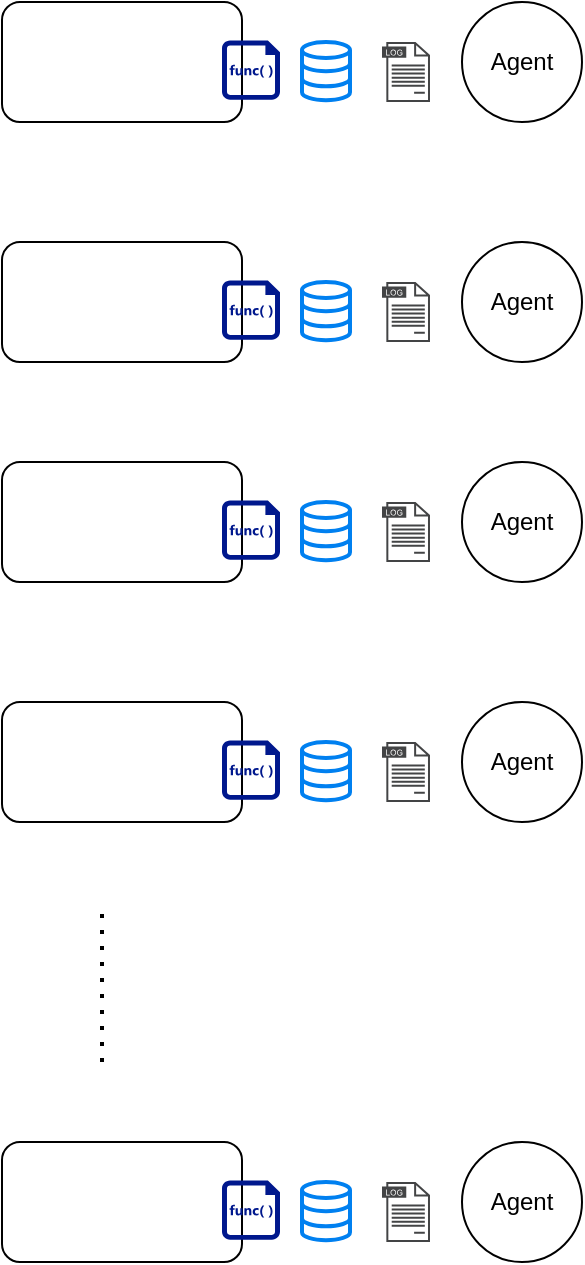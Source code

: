 <mxfile version="22.1.21" type="github">
  <diagram name="Page-1" id="WA7NELbDHmsJ2okj75bz">
    <mxGraphModel dx="2023" dy="1003" grid="1" gridSize="10" guides="1" tooltips="1" connect="1" arrows="1" fold="1" page="1" pageScale="1" pageWidth="850" pageHeight="1100" math="0" shadow="0">
      <root>
        <mxCell id="0" />
        <mxCell id="1" parent="0" />
        <mxCell id="I57YyA47od823e3S-cjP-1" value="" style="rounded=1;whiteSpace=wrap;html=1;" vertex="1" parent="1">
          <mxGeometry x="100" y="270" width="120" height="60" as="geometry" />
        </mxCell>
        <mxCell id="I57YyA47od823e3S-cjP-6" value="" style="html=1;verticalLabelPosition=bottom;align=center;labelBackgroundColor=#ffffff;verticalAlign=top;strokeWidth=2;strokeColor=#0080F0;shadow=0;dashed=0;shape=mxgraph.ios7.icons.data;" vertex="1" parent="1">
          <mxGeometry x="250" y="290" width="24" height="29.1" as="geometry" />
        </mxCell>
        <mxCell id="I57YyA47od823e3S-cjP-7" value="" style="sketch=0;pointerEvents=1;shadow=0;dashed=0;html=1;strokeColor=none;fillColor=#434445;aspect=fixed;labelPosition=center;verticalLabelPosition=bottom;verticalAlign=top;align=center;outlineConnect=0;shape=mxgraph.vvd.log_files;" vertex="1" parent="1">
          <mxGeometry x="290" y="290" width="24" height="30" as="geometry" />
        </mxCell>
        <mxCell id="I57YyA47od823e3S-cjP-9" value="" style="sketch=0;aspect=fixed;pointerEvents=1;shadow=0;dashed=0;html=1;strokeColor=none;labelPosition=center;verticalLabelPosition=bottom;verticalAlign=top;align=center;fillColor=#00188D;shape=mxgraph.mscae.enterprise.code_file" vertex="1" parent="1">
          <mxGeometry x="210" y="289.31" width="29" height="29.59" as="geometry" />
        </mxCell>
        <mxCell id="I57YyA47od823e3S-cjP-10" value="Agent" style="ellipse;whiteSpace=wrap;html=1;aspect=fixed;" vertex="1" parent="1">
          <mxGeometry x="330" y="270" width="60" height="60" as="geometry" />
        </mxCell>
        <mxCell id="I57YyA47od823e3S-cjP-11" value="" style="rounded=1;whiteSpace=wrap;html=1;" vertex="1" parent="1">
          <mxGeometry x="100" y="390" width="120" height="60" as="geometry" />
        </mxCell>
        <mxCell id="I57YyA47od823e3S-cjP-12" value="" style="html=1;verticalLabelPosition=bottom;align=center;labelBackgroundColor=#ffffff;verticalAlign=top;strokeWidth=2;strokeColor=#0080F0;shadow=0;dashed=0;shape=mxgraph.ios7.icons.data;" vertex="1" parent="1">
          <mxGeometry x="250" y="410" width="24" height="29.1" as="geometry" />
        </mxCell>
        <mxCell id="I57YyA47od823e3S-cjP-13" value="" style="sketch=0;pointerEvents=1;shadow=0;dashed=0;html=1;strokeColor=none;fillColor=#434445;aspect=fixed;labelPosition=center;verticalLabelPosition=bottom;verticalAlign=top;align=center;outlineConnect=0;shape=mxgraph.vvd.log_files;" vertex="1" parent="1">
          <mxGeometry x="290" y="410" width="24" height="30" as="geometry" />
        </mxCell>
        <mxCell id="I57YyA47od823e3S-cjP-14" value="" style="sketch=0;aspect=fixed;pointerEvents=1;shadow=0;dashed=0;html=1;strokeColor=none;labelPosition=center;verticalLabelPosition=bottom;verticalAlign=top;align=center;fillColor=#00188D;shape=mxgraph.mscae.enterprise.code_file" vertex="1" parent="1">
          <mxGeometry x="210" y="409.31" width="29" height="29.59" as="geometry" />
        </mxCell>
        <mxCell id="I57YyA47od823e3S-cjP-15" value="Agent" style="ellipse;whiteSpace=wrap;html=1;aspect=fixed;" vertex="1" parent="1">
          <mxGeometry x="330" y="390" width="60" height="60" as="geometry" />
        </mxCell>
        <mxCell id="I57YyA47od823e3S-cjP-16" value="" style="rounded=1;whiteSpace=wrap;html=1;" vertex="1" parent="1">
          <mxGeometry x="100" y="500" width="120" height="60" as="geometry" />
        </mxCell>
        <mxCell id="I57YyA47od823e3S-cjP-17" value="" style="html=1;verticalLabelPosition=bottom;align=center;labelBackgroundColor=#ffffff;verticalAlign=top;strokeWidth=2;strokeColor=#0080F0;shadow=0;dashed=0;shape=mxgraph.ios7.icons.data;" vertex="1" parent="1">
          <mxGeometry x="250" y="520" width="24" height="29.1" as="geometry" />
        </mxCell>
        <mxCell id="I57YyA47od823e3S-cjP-18" value="" style="sketch=0;pointerEvents=1;shadow=0;dashed=0;html=1;strokeColor=none;fillColor=#434445;aspect=fixed;labelPosition=center;verticalLabelPosition=bottom;verticalAlign=top;align=center;outlineConnect=0;shape=mxgraph.vvd.log_files;" vertex="1" parent="1">
          <mxGeometry x="290" y="520" width="24" height="30" as="geometry" />
        </mxCell>
        <mxCell id="I57YyA47od823e3S-cjP-19" value="" style="sketch=0;aspect=fixed;pointerEvents=1;shadow=0;dashed=0;html=1;strokeColor=none;labelPosition=center;verticalLabelPosition=bottom;verticalAlign=top;align=center;fillColor=#00188D;shape=mxgraph.mscae.enterprise.code_file" vertex="1" parent="1">
          <mxGeometry x="210" y="519.31" width="29" height="29.59" as="geometry" />
        </mxCell>
        <mxCell id="I57YyA47od823e3S-cjP-20" value="Agent" style="ellipse;whiteSpace=wrap;html=1;aspect=fixed;" vertex="1" parent="1">
          <mxGeometry x="330" y="500" width="60" height="60" as="geometry" />
        </mxCell>
        <mxCell id="I57YyA47od823e3S-cjP-21" value="" style="rounded=1;whiteSpace=wrap;html=1;" vertex="1" parent="1">
          <mxGeometry x="100" y="620" width="120" height="60" as="geometry" />
        </mxCell>
        <mxCell id="I57YyA47od823e3S-cjP-22" value="" style="html=1;verticalLabelPosition=bottom;align=center;labelBackgroundColor=#ffffff;verticalAlign=top;strokeWidth=2;strokeColor=#0080F0;shadow=0;dashed=0;shape=mxgraph.ios7.icons.data;" vertex="1" parent="1">
          <mxGeometry x="250" y="640" width="24" height="29.1" as="geometry" />
        </mxCell>
        <mxCell id="I57YyA47od823e3S-cjP-23" value="" style="sketch=0;pointerEvents=1;shadow=0;dashed=0;html=1;strokeColor=none;fillColor=#434445;aspect=fixed;labelPosition=center;verticalLabelPosition=bottom;verticalAlign=top;align=center;outlineConnect=0;shape=mxgraph.vvd.log_files;" vertex="1" parent="1">
          <mxGeometry x="290" y="640" width="24" height="30" as="geometry" />
        </mxCell>
        <mxCell id="I57YyA47od823e3S-cjP-24" value="" style="sketch=0;aspect=fixed;pointerEvents=1;shadow=0;dashed=0;html=1;strokeColor=none;labelPosition=center;verticalLabelPosition=bottom;verticalAlign=top;align=center;fillColor=#00188D;shape=mxgraph.mscae.enterprise.code_file" vertex="1" parent="1">
          <mxGeometry x="210" y="639.31" width="29" height="29.59" as="geometry" />
        </mxCell>
        <mxCell id="I57YyA47od823e3S-cjP-25" value="Agent" style="ellipse;whiteSpace=wrap;html=1;aspect=fixed;" vertex="1" parent="1">
          <mxGeometry x="330" y="620" width="60" height="60" as="geometry" />
        </mxCell>
        <mxCell id="I57YyA47od823e3S-cjP-26" value="" style="rounded=1;whiteSpace=wrap;html=1;" vertex="1" parent="1">
          <mxGeometry x="100" y="840" width="120" height="60" as="geometry" />
        </mxCell>
        <mxCell id="I57YyA47od823e3S-cjP-27" value="" style="html=1;verticalLabelPosition=bottom;align=center;labelBackgroundColor=#ffffff;verticalAlign=top;strokeWidth=2;strokeColor=#0080F0;shadow=0;dashed=0;shape=mxgraph.ios7.icons.data;" vertex="1" parent="1">
          <mxGeometry x="250" y="860" width="24" height="29.1" as="geometry" />
        </mxCell>
        <mxCell id="I57YyA47od823e3S-cjP-28" value="" style="sketch=0;pointerEvents=1;shadow=0;dashed=0;html=1;strokeColor=none;fillColor=#434445;aspect=fixed;labelPosition=center;verticalLabelPosition=bottom;verticalAlign=top;align=center;outlineConnect=0;shape=mxgraph.vvd.log_files;" vertex="1" parent="1">
          <mxGeometry x="290" y="860" width="24" height="30" as="geometry" />
        </mxCell>
        <mxCell id="I57YyA47od823e3S-cjP-29" value="" style="sketch=0;aspect=fixed;pointerEvents=1;shadow=0;dashed=0;html=1;strokeColor=none;labelPosition=center;verticalLabelPosition=bottom;verticalAlign=top;align=center;fillColor=#00188D;shape=mxgraph.mscae.enterprise.code_file" vertex="1" parent="1">
          <mxGeometry x="210" y="859.31" width="29" height="29.59" as="geometry" />
        </mxCell>
        <mxCell id="I57YyA47od823e3S-cjP-30" value="Agent" style="ellipse;whiteSpace=wrap;html=1;aspect=fixed;" vertex="1" parent="1">
          <mxGeometry x="330" y="840" width="60" height="60" as="geometry" />
        </mxCell>
        <mxCell id="I57YyA47od823e3S-cjP-31" value="" style="endArrow=none;dashed=1;html=1;dashPattern=1 3;strokeWidth=2;rounded=0;" edge="1" parent="1">
          <mxGeometry width="50" height="50" relative="1" as="geometry">
            <mxPoint x="150" y="800" as="sourcePoint" />
            <mxPoint x="150" y="720" as="targetPoint" />
          </mxGeometry>
        </mxCell>
      </root>
    </mxGraphModel>
  </diagram>
</mxfile>
